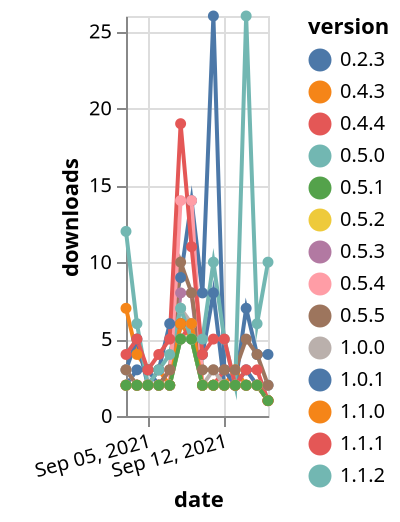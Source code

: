 {"$schema": "https://vega.github.io/schema/vega-lite/v5.json", "description": "A simple bar chart with embedded data.", "data": {"values": [{"date": "2021-09-03", "total": 1084, "delta": 7, "version": "1.1.0"}, {"date": "2021-09-04", "total": 1088, "delta": 4, "version": "1.1.0"}, {"date": "2021-09-05", "total": 1091, "delta": 3, "version": "1.1.0"}, {"date": "2021-09-06", "total": 1094, "delta": 3, "version": "1.1.0"}, {"date": "2021-09-07", "total": 1096, "delta": 2, "version": "1.1.0"}, {"date": "2021-09-08", "total": 1102, "delta": 6, "version": "1.1.0"}, {"date": "2021-09-09", "total": 1107, "delta": 5, "version": "1.1.0"}, {"date": "2021-09-10", "total": 1109, "delta": 2, "version": "1.1.0"}, {"date": "2021-09-11", "total": 1111, "delta": 2, "version": "1.1.0"}, {"date": "2021-09-12", "total": 1113, "delta": 2, "version": "1.1.0"}, {"date": "2021-09-13", "total": 1116, "delta": 3, "version": "1.1.0"}, {"date": "2021-09-14", "total": 1118, "delta": 2, "version": "1.1.0"}, {"date": "2021-09-15", "total": 1120, "delta": 2, "version": "1.1.0"}, {"date": "2021-09-16", "total": 1121, "delta": 1, "version": "1.1.0"}, {"date": "2021-09-03", "total": 4254, "delta": 2, "version": "0.2.3"}, {"date": "2021-09-04", "total": 4257, "delta": 3, "version": "0.2.3"}, {"date": "2021-09-05", "total": 4260, "delta": 3, "version": "0.2.3"}, {"date": "2021-09-06", "total": 4262, "delta": 2, "version": "0.2.3"}, {"date": "2021-09-07", "total": 4264, "delta": 2, "version": "0.2.3"}, {"date": "2021-09-08", "total": 4270, "delta": 6, "version": "0.2.3"}, {"date": "2021-09-09", "total": 4276, "delta": 6, "version": "0.2.3"}, {"date": "2021-09-10", "total": 4280, "delta": 4, "version": "0.2.3"}, {"date": "2021-09-11", "total": 4288, "delta": 8, "version": "0.2.3"}, {"date": "2021-09-12", "total": 4290, "delta": 2, "version": "0.2.3"}, {"date": "2021-09-13", "total": 4292, "delta": 2, "version": "0.2.3"}, {"date": "2021-09-14", "total": 4295, "delta": 3, "version": "0.2.3"}, {"date": "2021-09-15", "total": 4297, "delta": 2, "version": "0.2.3"}, {"date": "2021-09-16", "total": 4299, "delta": 2, "version": "0.2.3"}, {"date": "2021-09-03", "total": 2826, "delta": 2, "version": "0.5.2"}, {"date": "2021-09-04", "total": 2828, "delta": 2, "version": "0.5.2"}, {"date": "2021-09-05", "total": 2830, "delta": 2, "version": "0.5.2"}, {"date": "2021-09-06", "total": 2832, "delta": 2, "version": "0.5.2"}, {"date": "2021-09-07", "total": 2834, "delta": 2, "version": "0.5.2"}, {"date": "2021-09-08", "total": 2839, "delta": 5, "version": "0.5.2"}, {"date": "2021-09-09", "total": 2844, "delta": 5, "version": "0.5.2"}, {"date": "2021-09-10", "total": 2846, "delta": 2, "version": "0.5.2"}, {"date": "2021-09-11", "total": 2848, "delta": 2, "version": "0.5.2"}, {"date": "2021-09-12", "total": 2850, "delta": 2, "version": "0.5.2"}, {"date": "2021-09-13", "total": 2852, "delta": 2, "version": "0.5.2"}, {"date": "2021-09-14", "total": 2854, "delta": 2, "version": "0.5.2"}, {"date": "2021-09-15", "total": 2856, "delta": 2, "version": "0.5.2"}, {"date": "2021-09-16", "total": 2857, "delta": 1, "version": "0.5.2"}, {"date": "2021-09-03", "total": 3985, "delta": 2, "version": "0.4.4"}, {"date": "2021-09-04", "total": 3987, "delta": 2, "version": "0.4.4"}, {"date": "2021-09-05", "total": 3989, "delta": 2, "version": "0.4.4"}, {"date": "2021-09-06", "total": 3991, "delta": 2, "version": "0.4.4"}, {"date": "2021-09-07", "total": 3994, "delta": 3, "version": "0.4.4"}, {"date": "2021-09-08", "total": 3999, "delta": 5, "version": "0.4.4"}, {"date": "2021-09-09", "total": 4005, "delta": 6, "version": "0.4.4"}, {"date": "2021-09-10", "total": 4007, "delta": 2, "version": "0.4.4"}, {"date": "2021-09-11", "total": 4009, "delta": 2, "version": "0.4.4"}, {"date": "2021-09-12", "total": 4012, "delta": 3, "version": "0.4.4"}, {"date": "2021-09-13", "total": 4014, "delta": 2, "version": "0.4.4"}, {"date": "2021-09-14", "total": 4016, "delta": 2, "version": "0.4.4"}, {"date": "2021-09-15", "total": 4018, "delta": 2, "version": "0.4.4"}, {"date": "2021-09-16", "total": 4019, "delta": 1, "version": "0.4.4"}, {"date": "2021-09-03", "total": 7844, "delta": 3, "version": "1.0.1"}, {"date": "2021-09-04", "total": 7849, "delta": 5, "version": "1.0.1"}, {"date": "2021-09-05", "total": 7851, "delta": 2, "version": "1.0.1"}, {"date": "2021-09-06", "total": 7854, "delta": 3, "version": "1.0.1"}, {"date": "2021-09-07", "total": 7860, "delta": 6, "version": "1.0.1"}, {"date": "2021-09-08", "total": 7869, "delta": 9, "version": "1.0.1"}, {"date": "2021-09-09", "total": 7883, "delta": 14, "version": "1.0.1"}, {"date": "2021-09-10", "total": 7891, "delta": 8, "version": "1.0.1"}, {"date": "2021-09-11", "total": 7917, "delta": 26, "version": "1.0.1"}, {"date": "2021-09-12", "total": 7920, "delta": 3, "version": "1.0.1"}, {"date": "2021-09-13", "total": 7922, "delta": 2, "version": "1.0.1"}, {"date": "2021-09-14", "total": 7929, "delta": 7, "version": "1.0.1"}, {"date": "2021-09-15", "total": 7933, "delta": 4, "version": "1.0.1"}, {"date": "2021-09-16", "total": 7937, "delta": 4, "version": "1.0.1"}, {"date": "2021-09-03", "total": 4198, "delta": 3, "version": "1.0.0"}, {"date": "2021-09-04", "total": 4200, "delta": 2, "version": "1.0.0"}, {"date": "2021-09-05", "total": 4202, "delta": 2, "version": "1.0.0"}, {"date": "2021-09-06", "total": 4204, "delta": 2, "version": "1.0.0"}, {"date": "2021-09-07", "total": 4206, "delta": 2, "version": "1.0.0"}, {"date": "2021-09-08", "total": 4213, "delta": 7, "version": "1.0.0"}, {"date": "2021-09-09", "total": 4219, "delta": 6, "version": "1.0.0"}, {"date": "2021-09-10", "total": 4221, "delta": 2, "version": "1.0.0"}, {"date": "2021-09-11", "total": 4224, "delta": 3, "version": "1.0.0"}, {"date": "2021-09-12", "total": 4226, "delta": 2, "version": "1.0.0"}, {"date": "2021-09-13", "total": 4228, "delta": 2, "version": "1.0.0"}, {"date": "2021-09-14", "total": 4230, "delta": 2, "version": "1.0.0"}, {"date": "2021-09-15", "total": 4232, "delta": 2, "version": "1.0.0"}, {"date": "2021-09-16", "total": 4234, "delta": 2, "version": "1.0.0"}, {"date": "2021-09-03", "total": 3949, "delta": 2, "version": "0.5.3"}, {"date": "2021-09-04", "total": 3951, "delta": 2, "version": "0.5.3"}, {"date": "2021-09-05", "total": 3953, "delta": 2, "version": "0.5.3"}, {"date": "2021-09-06", "total": 3955, "delta": 2, "version": "0.5.3"}, {"date": "2021-09-07", "total": 3957, "delta": 2, "version": "0.5.3"}, {"date": "2021-09-08", "total": 3965, "delta": 8, "version": "0.5.3"}, {"date": "2021-09-09", "total": 3973, "delta": 8, "version": "0.5.3"}, {"date": "2021-09-10", "total": 3975, "delta": 2, "version": "0.5.3"}, {"date": "2021-09-11", "total": 3977, "delta": 2, "version": "0.5.3"}, {"date": "2021-09-12", "total": 3979, "delta": 2, "version": "0.5.3"}, {"date": "2021-09-13", "total": 3981, "delta": 2, "version": "0.5.3"}, {"date": "2021-09-14", "total": 3983, "delta": 2, "version": "0.5.3"}, {"date": "2021-09-15", "total": 3985, "delta": 2, "version": "0.5.3"}, {"date": "2021-09-16", "total": 3986, "delta": 1, "version": "0.5.3"}, {"date": "2021-09-03", "total": 5420, "delta": 3, "version": "0.5.5"}, {"date": "2021-09-04", "total": 5422, "delta": 2, "version": "0.5.5"}, {"date": "2021-09-05", "total": 5424, "delta": 2, "version": "0.5.5"}, {"date": "2021-09-06", "total": 5426, "delta": 2, "version": "0.5.5"}, {"date": "2021-09-07", "total": 5429, "delta": 3, "version": "0.5.5"}, {"date": "2021-09-08", "total": 5439, "delta": 10, "version": "0.5.5"}, {"date": "2021-09-09", "total": 5447, "delta": 8, "version": "0.5.5"}, {"date": "2021-09-10", "total": 5450, "delta": 3, "version": "0.5.5"}, {"date": "2021-09-11", "total": 5453, "delta": 3, "version": "0.5.5"}, {"date": "2021-09-12", "total": 5456, "delta": 3, "version": "0.5.5"}, {"date": "2021-09-13", "total": 5459, "delta": 3, "version": "0.5.5"}, {"date": "2021-09-14", "total": 5464, "delta": 5, "version": "0.5.5"}, {"date": "2021-09-15", "total": 5468, "delta": 4, "version": "0.5.5"}, {"date": "2021-09-16", "total": 5470, "delta": 2, "version": "0.5.5"}, {"date": "2021-09-03", "total": 510, "delta": 12, "version": "1.1.2"}, {"date": "2021-09-04", "total": 516, "delta": 6, "version": "1.1.2"}, {"date": "2021-09-05", "total": 518, "delta": 2, "version": "1.1.2"}, {"date": "2021-09-06", "total": 521, "delta": 3, "version": "1.1.2"}, {"date": "2021-09-07", "total": 525, "delta": 4, "version": "1.1.2"}, {"date": "2021-09-08", "total": 532, "delta": 7, "version": "1.1.2"}, {"date": "2021-09-09", "total": 537, "delta": 5, "version": "1.1.2"}, {"date": "2021-09-10", "total": 542, "delta": 5, "version": "1.1.2"}, {"date": "2021-09-11", "total": 552, "delta": 10, "version": "1.1.2"}, {"date": "2021-09-12", "total": 557, "delta": 5, "version": "1.1.2"}, {"date": "2021-09-13", "total": 559, "delta": 2, "version": "1.1.2"}, {"date": "2021-09-14", "total": 585, "delta": 26, "version": "1.1.2"}, {"date": "2021-09-15", "total": 591, "delta": 6, "version": "1.1.2"}, {"date": "2021-09-16", "total": 601, "delta": 10, "version": "1.1.2"}, {"date": "2021-09-03", "total": 4180, "delta": 2, "version": "0.5.4"}, {"date": "2021-09-04", "total": 4182, "delta": 2, "version": "0.5.4"}, {"date": "2021-09-05", "total": 4184, "delta": 2, "version": "0.5.4"}, {"date": "2021-09-06", "total": 4186, "delta": 2, "version": "0.5.4"}, {"date": "2021-09-07", "total": 4188, "delta": 2, "version": "0.5.4"}, {"date": "2021-09-08", "total": 4202, "delta": 14, "version": "0.5.4"}, {"date": "2021-09-09", "total": 4216, "delta": 14, "version": "0.5.4"}, {"date": "2021-09-10", "total": 4218, "delta": 2, "version": "0.5.4"}, {"date": "2021-09-11", "total": 4220, "delta": 2, "version": "0.5.4"}, {"date": "2021-09-12", "total": 4222, "delta": 2, "version": "0.5.4"}, {"date": "2021-09-13", "total": 4224, "delta": 2, "version": "0.5.4"}, {"date": "2021-09-14", "total": 4226, "delta": 2, "version": "0.5.4"}, {"date": "2021-09-15", "total": 4228, "delta": 2, "version": "0.5.4"}, {"date": "2021-09-16", "total": 4229, "delta": 1, "version": "0.5.4"}, {"date": "2021-09-03", "total": 3478, "delta": 2, "version": "0.5.0"}, {"date": "2021-09-04", "total": 3480, "delta": 2, "version": "0.5.0"}, {"date": "2021-09-05", "total": 3482, "delta": 2, "version": "0.5.0"}, {"date": "2021-09-06", "total": 3484, "delta": 2, "version": "0.5.0"}, {"date": "2021-09-07", "total": 3486, "delta": 2, "version": "0.5.0"}, {"date": "2021-09-08", "total": 3491, "delta": 5, "version": "0.5.0"}, {"date": "2021-09-09", "total": 3496, "delta": 5, "version": "0.5.0"}, {"date": "2021-09-10", "total": 3498, "delta": 2, "version": "0.5.0"}, {"date": "2021-09-11", "total": 3500, "delta": 2, "version": "0.5.0"}, {"date": "2021-09-12", "total": 3502, "delta": 2, "version": "0.5.0"}, {"date": "2021-09-13", "total": 3504, "delta": 2, "version": "0.5.0"}, {"date": "2021-09-14", "total": 3506, "delta": 2, "version": "0.5.0"}, {"date": "2021-09-15", "total": 3508, "delta": 2, "version": "0.5.0"}, {"date": "2021-09-16", "total": 3509, "delta": 1, "version": "0.5.0"}, {"date": "2021-09-03", "total": 1944, "delta": 4, "version": "1.1.1"}, {"date": "2021-09-04", "total": 1949, "delta": 5, "version": "1.1.1"}, {"date": "2021-09-05", "total": 1952, "delta": 3, "version": "1.1.1"}, {"date": "2021-09-06", "total": 1956, "delta": 4, "version": "1.1.1"}, {"date": "2021-09-07", "total": 1961, "delta": 5, "version": "1.1.1"}, {"date": "2021-09-08", "total": 1980, "delta": 19, "version": "1.1.1"}, {"date": "2021-09-09", "total": 1991, "delta": 11, "version": "1.1.1"}, {"date": "2021-09-10", "total": 1995, "delta": 4, "version": "1.1.1"}, {"date": "2021-09-11", "total": 2000, "delta": 5, "version": "1.1.1"}, {"date": "2021-09-12", "total": 2005, "delta": 5, "version": "1.1.1"}, {"date": "2021-09-13", "total": 2007, "delta": 2, "version": "1.1.1"}, {"date": "2021-09-14", "total": 2010, "delta": 3, "version": "1.1.1"}, {"date": "2021-09-15", "total": 2013, "delta": 3, "version": "1.1.1"}, {"date": "2021-09-16", "total": 2014, "delta": 1, "version": "1.1.1"}, {"date": "2021-09-03", "total": 3826, "delta": 2, "version": "0.4.3"}, {"date": "2021-09-04", "total": 3828, "delta": 2, "version": "0.4.3"}, {"date": "2021-09-05", "total": 3830, "delta": 2, "version": "0.4.3"}, {"date": "2021-09-06", "total": 3832, "delta": 2, "version": "0.4.3"}, {"date": "2021-09-07", "total": 3834, "delta": 2, "version": "0.4.3"}, {"date": "2021-09-08", "total": 3840, "delta": 6, "version": "0.4.3"}, {"date": "2021-09-09", "total": 3846, "delta": 6, "version": "0.4.3"}, {"date": "2021-09-10", "total": 3848, "delta": 2, "version": "0.4.3"}, {"date": "2021-09-11", "total": 3850, "delta": 2, "version": "0.4.3"}, {"date": "2021-09-12", "total": 3852, "delta": 2, "version": "0.4.3"}, {"date": "2021-09-13", "total": 3854, "delta": 2, "version": "0.4.3"}, {"date": "2021-09-14", "total": 3856, "delta": 2, "version": "0.4.3"}, {"date": "2021-09-15", "total": 3858, "delta": 2, "version": "0.4.3"}, {"date": "2021-09-16", "total": 3859, "delta": 1, "version": "0.4.3"}, {"date": "2021-09-03", "total": 3730, "delta": 2, "version": "0.5.1"}, {"date": "2021-09-04", "total": 3732, "delta": 2, "version": "0.5.1"}, {"date": "2021-09-05", "total": 3734, "delta": 2, "version": "0.5.1"}, {"date": "2021-09-06", "total": 3736, "delta": 2, "version": "0.5.1"}, {"date": "2021-09-07", "total": 3738, "delta": 2, "version": "0.5.1"}, {"date": "2021-09-08", "total": 3743, "delta": 5, "version": "0.5.1"}, {"date": "2021-09-09", "total": 3748, "delta": 5, "version": "0.5.1"}, {"date": "2021-09-10", "total": 3750, "delta": 2, "version": "0.5.1"}, {"date": "2021-09-11", "total": 3752, "delta": 2, "version": "0.5.1"}, {"date": "2021-09-12", "total": 3754, "delta": 2, "version": "0.5.1"}, {"date": "2021-09-13", "total": 3756, "delta": 2, "version": "0.5.1"}, {"date": "2021-09-14", "total": 3758, "delta": 2, "version": "0.5.1"}, {"date": "2021-09-15", "total": 3760, "delta": 2, "version": "0.5.1"}, {"date": "2021-09-16", "total": 3761, "delta": 1, "version": "0.5.1"}]}, "width": "container", "mark": {"type": "line", "point": {"filled": true}}, "encoding": {"x": {"field": "date", "type": "temporal", "timeUnit": "yearmonthdate", "title": "date", "axis": {"labelAngle": -15}}, "y": {"field": "delta", "type": "quantitative", "title": "downloads"}, "color": {"field": "version", "type": "nominal"}, "tooltip": {"field": "delta"}}}